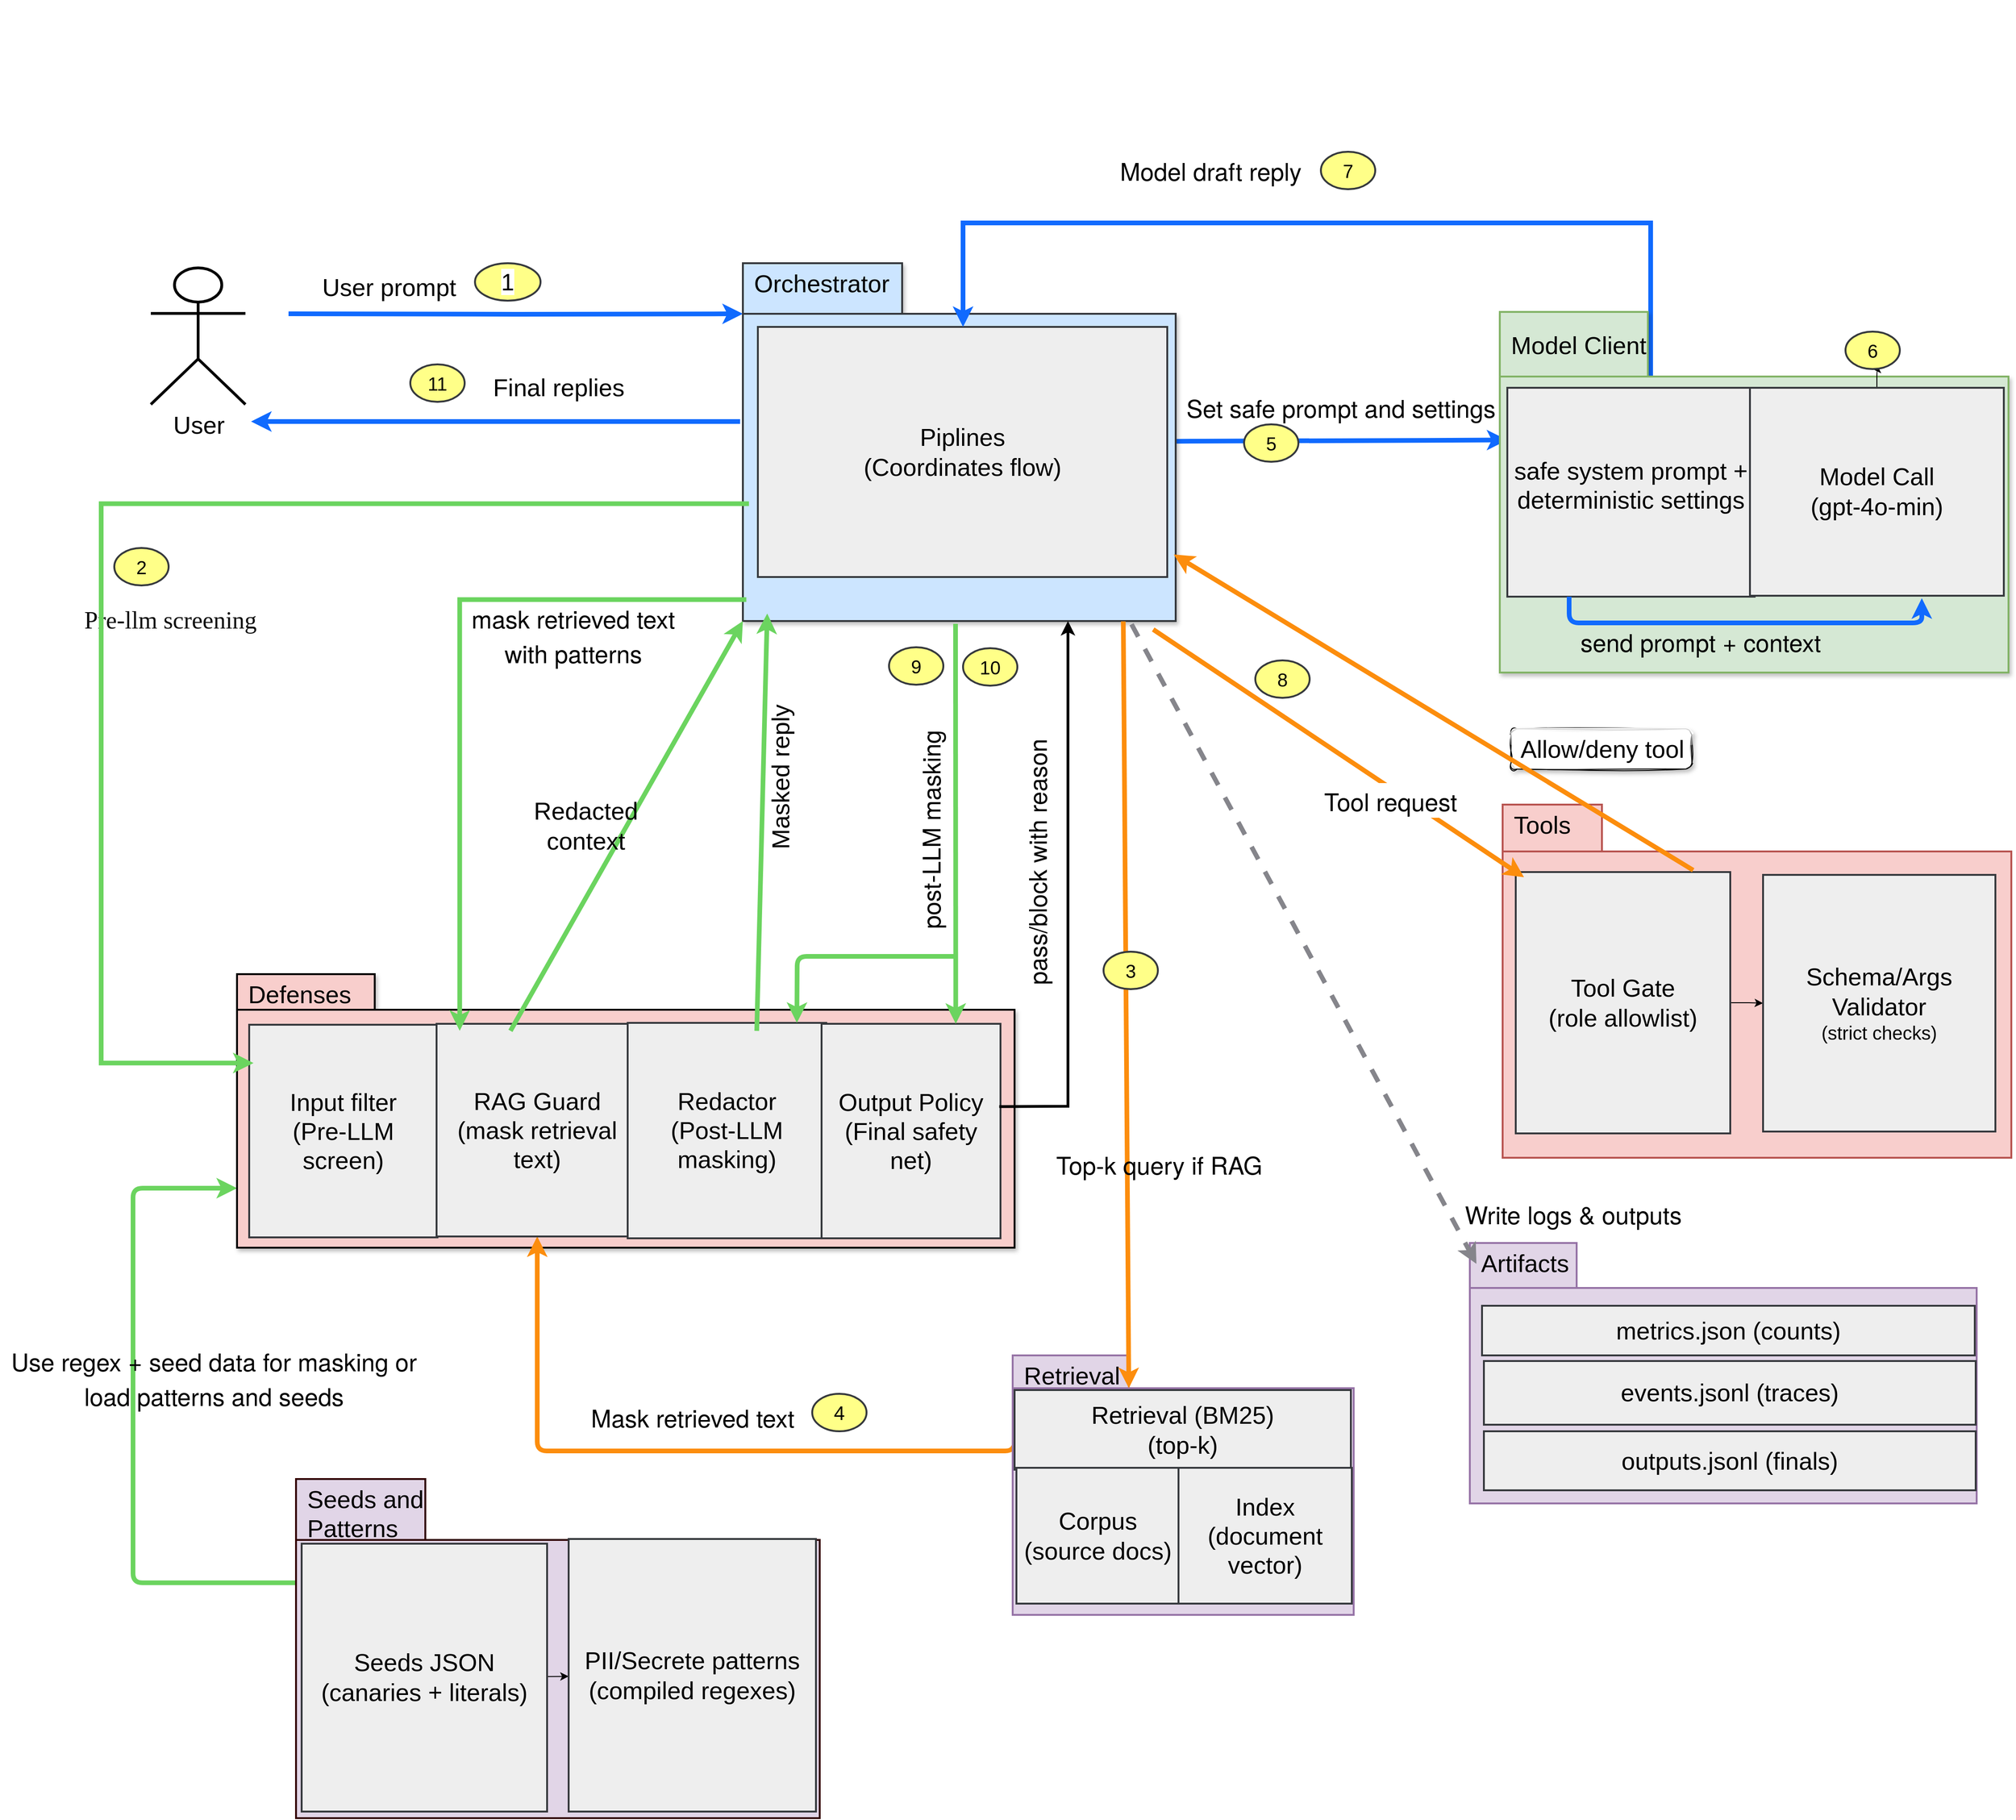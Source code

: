 <mxfile scale="3" border="2x" version="28.2.7" pages="3">
  <diagram name="sys arch" id="zjqQnOuCSztBjaW5Gupn">
    <mxGraphModel dx="3940" dy="2737" grid="0" gridSize="10" guides="0" tooltips="1" connect="1" arrows="1" fold="1" page="0" pageScale="1" pageWidth="827" pageHeight="1169" background="none" math="0" shadow="0">
      <root>
        <mxCell id="0" />
        <mxCell id="1" parent="0" />
        <mxCell id="C06JuWGnBDKi3F4h0PHM-63" value="" style="edgeStyle=elbowEdgeStyle;rounded=1;orthogonalLoop=1;jettySize=auto;html=1;entryX=0;entryY=0;entryDx=0;entryDy=228.5;entryPerimeter=0;strokeWidth=5;exitX=0.014;exitY=0.306;exitDx=0;exitDy=0;exitPerimeter=0;strokeColor=#6BD45F;" parent="1" source="C06JuWGnBDKi3F4h0PHM-39" target="C06JuWGnBDKi3F4h0PHM-6" edge="1">
          <mxGeometry relative="1" as="geometry">
            <mxPoint x="-572" y="1014.132" as="sourcePoint" />
            <mxPoint x="-600" y="385" as="targetPoint" />
            <Array as="points">
              <mxPoint x="-717" y="672" />
            </Array>
          </mxGeometry>
        </mxCell>
        <mxCell id="C06JuWGnBDKi3F4h0PHM-6" value="&lt;font style=&quot;font-size: 26px;&quot;&gt;Defenses&lt;/font&gt;" style="shape=folder;html=1;tabWidth=147;tabHeight=38;tabPosition=left;align=left;verticalAlign=top;spacingLeft=10;whiteSpace=wrap;fillColor=light-dark(#f8cecc, #512d2b);strokeColor=light-dark(#000000, #d7817e);rounded=0;shadow=1;strokeWidth=2;" parent="1" vertex="1">
          <mxGeometry x="-606" y="328" width="830" height="292" as="geometry" />
        </mxCell>
        <mxCell id="C06JuWGnBDKi3F4h0PHM-56" value="" style="edgeStyle=orthogonalEdgeStyle;rounded=0;orthogonalLoop=1;jettySize=auto;html=1;strokeColor=light-dark(#106AFE,#BABDC0);flowAnimation=0;shadow=0;curved=0;strokeWidth=5;entryX=0;entryY=0;entryDx=0;entryDy=54;entryPerimeter=0;fillColor=#cce5ff;" parent="1" target="C06JuWGnBDKi3F4h0PHM-15" edge="1">
          <mxGeometry relative="1" as="geometry">
            <mxPoint x="-551" y="-377" as="sourcePoint" />
            <mxPoint x="-40" y="-167" as="targetPoint" />
          </mxGeometry>
        </mxCell>
        <mxCell id="C06JuWGnBDKi3F4h0PHM-11" value="&lt;sub&gt;&lt;font style=&quot;font-size: 26px;&quot;&gt;Input filter&lt;/font&gt;&lt;/sub&gt;&lt;br&gt;&lt;sub&gt;&lt;font style=&quot;font-size: 26px;&quot;&gt;(Pre-LLM screen)&lt;/font&gt;&lt;/sub&gt;" style="shape=rect;html=1;whiteSpace=wrap;align=center;fillColor=#eeeeee;strokeColor=#36393d;rounded=0;strokeWidth=2;" parent="1" vertex="1">
          <mxGeometry x="-593" y="382" width="201" height="227" as="geometry" />
        </mxCell>
        <mxCell id="C06JuWGnBDKi3F4h0PHM-58" value="" style="rounded=0;orthogonalLoop=1;jettySize=auto;html=1;strokeWidth=5;strokeColor=light-dark(#106AFE,#EDEDED);" parent="1" edge="1">
          <mxGeometry relative="1" as="geometry">
            <mxPoint x="-69" y="-262" as="sourcePoint" />
            <mxPoint x="-591" y="-262" as="targetPoint" />
          </mxGeometry>
        </mxCell>
        <mxCell id="C06JuWGnBDKi3F4h0PHM-84" value="" style="rounded=0;orthogonalLoop=1;jettySize=auto;html=1;entryX=0.25;entryY=1;entryDx=0;entryDy=0;strokeWidth=5;fillColor=#1ba1e2;strokeColor=#106AFE;" parent="1" source="C06JuWGnBDKi3F4h0PHM-15" target="C06JuWGnBDKi3F4h0PHM-21" edge="1">
          <mxGeometry relative="1" as="geometry">
            <mxPoint x="581" y="46" as="targetPoint" />
          </mxGeometry>
        </mxCell>
        <mxCell id="C06JuWGnBDKi3F4h0PHM-15" value="&lt;div&gt;&lt;font style=&quot;font-size: 26px;&quot;&gt;&lt;font&gt;Orchestrator&lt;/font&gt;&lt;/font&gt;&lt;/div&gt;&lt;div&gt;&lt;font&gt;&lt;b&gt;&lt;br&gt;&lt;br&gt;&lt;/b&gt;&lt;/font&gt;&lt;/div&gt;" style="shape=folder;html=1;tabWidth=170;tabHeight=54;tabPosition=left;align=left;verticalAlign=top;spacingLeft=10;whiteSpace=wrap;fillStyle=solid;fillColor=#cce5ff;strokeColor=#36393d;rounded=0;gradientColor=none;shadow=1;strokeWidth=2;" parent="1" vertex="1">
          <mxGeometry x="-66" y="-431" width="462" height="382" as="geometry" />
        </mxCell>
        <mxCell id="C06JuWGnBDKi3F4h0PHM-19" value="&lt;div&gt;&lt;font style=&quot;font-size: 26px;&quot;&gt;Piplines&lt;/font&gt;&lt;/div&gt;&lt;div&gt;&lt;font style=&quot;font-size: 26px;&quot;&gt;(Coordinates flow)&lt;/font&gt;&lt;/div&gt;" style="shape=rect;html=1;whiteSpace=wrap;align=center;fillColor=#eeeeee;strokeColor=#36393d;rounded=0;strokeWidth=2;shadow=0;" parent="1" vertex="1">
          <mxGeometry x="-50" y="-363" width="437" height="267" as="geometry" />
        </mxCell>
        <mxCell id="C06JuWGnBDKi3F4h0PHM-86" value="" style="edgeStyle=orthogonalEdgeStyle;rounded=0;orthogonalLoop=1;jettySize=auto;html=1;curved=0;exitX=0.5;exitY=0;exitDx=0;exitDy=0;strokeWidth=5;strokeColor=#106AFE;" parent="1" target="C06JuWGnBDKi3F4h0PHM-19" edge="1">
          <mxGeometry relative="1" as="geometry">
            <mxPoint x="880.41" y="-8" as="sourcePoint" />
            <mxPoint x="229" y="-154" as="targetPoint" />
            <Array as="points">
              <mxPoint x="903" y="-8" />
              <mxPoint x="903" y="-474" />
              <mxPoint x="169" y="-474" />
            </Array>
          </mxGeometry>
        </mxCell>
        <mxCell id="C06JuWGnBDKi3F4h0PHM-20" value="&lt;br&gt;&lt;font style=&quot;font-size: 26px;&quot;&gt;Model Client&lt;/font&gt;&lt;br&gt;&lt;div&gt;&lt;br&gt;&lt;/div&gt;" style="shape=folder;html=1;tabWidth=158;tabHeight=69;tabPosition=left;align=left;verticalAlign=top;spacingLeft=10;whiteSpace=wrap;fillColor=#d5e8d4;strokeColor=#82b366;rounded=0;movable=1;resizable=1;rotatable=1;deletable=1;editable=1;locked=0;connectable=1;shadow=1;strokeWidth=2;" parent="1" vertex="1">
          <mxGeometry x="742" y="-379" width="543" height="385" as="geometry" />
        </mxCell>
        <mxCell id="C06JuWGnBDKi3F4h0PHM-21" value="&lt;font style=&quot;font-size: 26px;&quot;&gt;safe system prompt + deterministic settings&lt;/font&gt;&lt;div&gt;&lt;br&gt;&lt;/div&gt;" style="shape=rect;html=1;whiteSpace=wrap;align=center;fillColor=#eeeeee;strokeColor=#36393d;direction=south;rounded=0;strokeWidth=2;" parent="1" vertex="1">
          <mxGeometry x="750" y="-298" width="264" height="223" as="geometry" />
        </mxCell>
        <mxCell id="C06JuWGnBDKi3F4h0PHM-204" value="" style="edgeStyle=orthogonalEdgeStyle;orthogonalLoop=1;jettySize=auto;html=1;" parent="1" source="C06JuWGnBDKi3F4h0PHM-22" target="C06JuWGnBDKi3F4h0PHM-188" edge="1">
          <mxGeometry relative="1" as="geometry" />
        </mxCell>
        <mxCell id="C06JuWGnBDKi3F4h0PHM-22" value="&lt;div&gt;&lt;font style=&quot;font-size: 26px;&quot;&gt;Model Call&lt;/font&gt;&lt;/div&gt;&lt;div&gt;&lt;font style=&quot;font-size: 26px;&quot;&gt;(gpt-4o-min)&lt;/font&gt;&lt;/div&gt;" style="shape=rect;html=1;whiteSpace=wrap;align=center;fillColor=#eeeeee;strokeColor=#36393d;rounded=0;strokeWidth=2;" parent="1" vertex="1">
          <mxGeometry x="1009" y="-298" width="271" height="222" as="geometry" />
        </mxCell>
        <mxCell id="C06JuWGnBDKi3F4h0PHM-23" value="&lt;font style=&quot;font-size: 26px;&quot;&gt;Artifacts&lt;/font&gt;" style="shape=folder;html=1;tabWidth=114;tabHeight=48;tabPosition=left;align=left;verticalAlign=top;spacingLeft=10;whiteSpace=wrap;fillColor=#e1d5e7;strokeColor=#9673a6;rounded=0;strokeWidth=2;" parent="1" vertex="1">
          <mxGeometry x="710" y="615" width="541" height="278" as="geometry" />
        </mxCell>
        <mxCell id="C06JuWGnBDKi3F4h0PHM-25" value="&lt;div&gt;&lt;font style=&quot;font-size: 26px;&quot;&gt;metrics.json (counts)&lt;/font&gt;&lt;/div&gt;" style="shape=rect;html=1;whiteSpace=wrap;align=center;fillColor=#eeeeee;strokeColor=#36393d;rounded=0;strokeWidth=2;" parent="1" vertex="1">
          <mxGeometry x="723" y="682" width="526" height="53" as="geometry" />
        </mxCell>
        <mxCell id="C06JuWGnBDKi3F4h0PHM-26" value="&lt;div&gt;&lt;font style=&quot;font-size: 26px;&quot;&gt;events.jsonl (traces)&lt;/font&gt;&lt;/div&gt;" style="shape=rect;html=1;whiteSpace=wrap;align=center;fillColor=#eeeeee;strokeColor=#36393d;rounded=0;strokeWidth=2;" parent="1" vertex="1">
          <mxGeometry x="725" y="741" width="525" height="68" as="geometry" />
        </mxCell>
        <mxCell id="C06JuWGnBDKi3F4h0PHM-28" value="&lt;font style=&quot;font-size: 26px;&quot;&gt;&lt;font&gt;Tools&lt;/font&gt;&lt;/font&gt;&lt;div&gt;&lt;font style=&quot;font-size: 26px;&quot;&gt;&lt;br&gt;&lt;/font&gt;&lt;/div&gt;" style="shape=folder;html=1;tabWidth=106;tabHeight=50;tabPosition=left;align=left;verticalAlign=top;spacingLeft=10;whiteSpace=wrap;fillColor=#f8cecc;strokeColor=#b85450;rounded=0;strokeWidth=2;" parent="1" vertex="1">
          <mxGeometry x="745" y="147" width="543" height="377" as="geometry" />
        </mxCell>
        <mxCell id="C06JuWGnBDKi3F4h0PHM-97" value="" style="edgeStyle=orthogonalEdgeStyle;rounded=0;orthogonalLoop=1;jettySize=auto;html=1;" parent="1" source="C06JuWGnBDKi3F4h0PHM-29" target="C06JuWGnBDKi3F4h0PHM-30" edge="1">
          <mxGeometry relative="1" as="geometry" />
        </mxCell>
        <mxCell id="C06JuWGnBDKi3F4h0PHM-29" value="&lt;font style=&quot;font-size: 26px;&quot;&gt;Tool Gate&lt;br&gt;(role allowlist)&lt;/font&gt;" style="shape=rect;html=1;whiteSpace=wrap;align=center;fillColor=#eeeeee;strokeColor=#36393d;direction=south;rounded=0;strokeWidth=2;" parent="1" vertex="1">
          <mxGeometry x="759" y="219" width="229" height="279" as="geometry" />
        </mxCell>
        <mxCell id="C06JuWGnBDKi3F4h0PHM-30" value="&lt;div&gt;&lt;font style=&quot;font-size: 26px;&quot;&gt;Schema/Args Validator&lt;/font&gt;&lt;/div&gt;&lt;div&gt;&lt;font style=&quot;font-size: 20px;&quot;&gt;(strict checks)&lt;/font&gt;&lt;/div&gt;" style="shape=rect;html=1;whiteSpace=wrap;align=center;fillColor=#eeeeee;strokeColor=#36393d;rounded=0;strokeWidth=2;" parent="1" vertex="1">
          <mxGeometry x="1023" y="222" width="248" height="274" as="geometry" />
        </mxCell>
        <mxCell id="C06JuWGnBDKi3F4h0PHM-184" value="" style="edgeStyle=orthogonalEdgeStyle;orthogonalLoop=1;jettySize=auto;html=1;strokeWidth=5;exitX=0;exitY=0.25;exitDx=0;exitDy=0;entryX=0.5;entryY=1;entryDx=0;entryDy=0;strokeColor=#FC8D0D;" parent="1" source="C06JuWGnBDKi3F4h0PHM-36" target="C06JuWGnBDKi3F4h0PHM-44" edge="1">
          <mxGeometry relative="1" as="geometry">
            <mxPoint x="258" y="610" as="sourcePoint" />
            <mxPoint x="-182" y="547" as="targetPoint" />
            <Array as="points">
              <mxPoint x="224" y="837" />
              <mxPoint x="-285" y="837" />
            </Array>
          </mxGeometry>
        </mxCell>
        <mxCell id="C06JuWGnBDKi3F4h0PHM-34" value="&lt;font style=&quot;font-size: 26px;&quot;&gt;Retrieval&lt;/font&gt;" style="shape=folder;html=1;tabWidth=124;tabHeight=35;tabPosition=left;align=left;verticalAlign=top;spacingLeft=10;whiteSpace=wrap;fillColor=#e1d5e7;strokeColor=#9673a6;rounded=0;movable=1;resizable=1;rotatable=1;deletable=1;editable=1;locked=0;connectable=1;strokeWidth=2;" parent="1" vertex="1">
          <mxGeometry x="222" y="735" width="364" height="277" as="geometry" />
        </mxCell>
        <mxCell id="C06JuWGnBDKi3F4h0PHM-36" value="&lt;div&gt;&lt;font style=&quot;font-size: 26px;&quot;&gt;Retrieval (BM25)&lt;/font&gt;&lt;/div&gt;&lt;div&gt;&lt;font style=&quot;font-size: 26px;&quot;&gt;(top-k)&lt;/font&gt;&lt;/div&gt;" style="shape=rect;html=1;whiteSpace=wrap;align=center;fillColor=#eeeeee;strokeColor=#36393d;rounded=0;movable=1;resizable=1;rotatable=1;deletable=1;editable=1;locked=0;connectable=1;strokeWidth=2;" parent="1" vertex="1">
          <mxGeometry x="224" y="772" width="359" height="85" as="geometry" />
        </mxCell>
        <mxCell id="C06JuWGnBDKi3F4h0PHM-37" value="&lt;div&gt;&lt;font style=&quot;font-size: 26px;&quot;&gt;Corpus&lt;/font&gt;&lt;/div&gt;&lt;div&gt;&lt;font style=&quot;font-size: 26px;&quot;&gt;(source docs)&lt;/font&gt;&lt;/div&gt;" style="shape=rect;html=1;whiteSpace=wrap;align=center;fillColor=#eeeeee;strokeColor=#36393d;rounded=0;movable=1;resizable=1;rotatable=1;deletable=1;editable=1;locked=0;connectable=1;strokeWidth=2;" parent="1" vertex="1">
          <mxGeometry x="226" y="855" width="174" height="145" as="geometry" />
        </mxCell>
        <mxCell id="C06JuWGnBDKi3F4h0PHM-38" value="&lt;div&gt;&lt;font style=&quot;font-size: 26px;&quot;&gt;Index&lt;/font&gt;&lt;/div&gt;&lt;div&gt;&lt;font style=&quot;font-size: 26px;&quot;&gt;(document vector)&lt;/font&gt;&lt;/div&gt;" style="shape=rect;html=1;whiteSpace=wrap;align=center;fillColor=#eeeeee;strokeColor=#36393d;rounded=0;movable=1;resizable=1;rotatable=1;deletable=1;editable=1;locked=0;connectable=1;strokeWidth=2;" parent="1" vertex="1">
          <mxGeometry x="399" y="855" width="185" height="145" as="geometry" />
        </mxCell>
        <mxCell id="C06JuWGnBDKi3F4h0PHM-39" value="&lt;div&gt;&lt;font style=&quot;font-size: 26px;&quot;&gt;Seeds and&amp;nbsp;&lt;/font&gt;&lt;/div&gt;&lt;div&gt;&lt;font style=&quot;font-size: 26px;&quot;&gt;Patterns&lt;/font&gt;&lt;/div&gt;" style="shape=folder;html=1;tabWidth=138;tabHeight=65;tabPosition=left;align=left;verticalAlign=top;spacingLeft=10;whiteSpace=wrap;fillColor=#e1d5e7;strokeColor=#330000;gradientDirection=radial;rounded=0;strokeWidth=2;" parent="1" vertex="1">
          <mxGeometry x="-543" y="867" width="559" height="362" as="geometry" />
        </mxCell>
        <mxCell id="C06JuWGnBDKi3F4h0PHM-98" value="" style="rounded=0;orthogonalLoop=1;jettySize=auto;html=1;" parent="1" source="C06JuWGnBDKi3F4h0PHM-40" target="C06JuWGnBDKi3F4h0PHM-41" edge="1">
          <mxGeometry relative="1" as="geometry" />
        </mxCell>
        <mxCell id="C06JuWGnBDKi3F4h0PHM-40" value="&lt;div&gt;&lt;font style=&quot;font-size: 26px;&quot;&gt;Seeds JSON&lt;/font&gt;&lt;/div&gt;&lt;div&gt;&lt;font style=&quot;font-size: 26px;&quot;&gt;(canaries + literals)&lt;/font&gt;&lt;/div&gt;" style="shape=rect;html=1;whiteSpace=wrap;align=center;fillColor=#eeeeee;strokeColor=#36393d;rounded=0;strokeWidth=2;" parent="1" vertex="1">
          <mxGeometry x="-537" y="936" width="262" height="286" as="geometry" />
        </mxCell>
        <mxCell id="C06JuWGnBDKi3F4h0PHM-41" value="&lt;div&gt;&lt;font style=&quot;font-size: 26px;&quot;&gt;PII/Secrete patterns&lt;/font&gt;&lt;/div&gt;&lt;div&gt;&lt;font style=&quot;font-size: 26px;&quot;&gt;(compiled regexes)&lt;/font&gt;&lt;/div&gt;" style="shape=rect;html=1;whiteSpace=wrap;align=center;fillColor=#eeeeee;strokeColor=#36393d;rounded=0;strokeWidth=2;" parent="1" vertex="1">
          <mxGeometry x="-252" y="931" width="264" height="291" as="geometry" />
        </mxCell>
        <mxCell id="C06JuWGnBDKi3F4h0PHM-42" value="&lt;div&gt;&lt;font style=&quot;font-size: 26px;&quot;&gt;outputs.jsonl (finals)&lt;/font&gt;&lt;/div&gt;" style="shape=rect;html=1;whiteSpace=wrap;align=center;fillColor=#eeeeee;strokeColor=#36393d;rounded=0;strokeWidth=2;" parent="1" vertex="1">
          <mxGeometry x="725" y="816" width="525" height="63" as="geometry" />
        </mxCell>
        <mxCell id="C06JuWGnBDKi3F4h0PHM-44" value="&lt;div&gt;&lt;font style=&quot;font-size: 26px;&quot;&gt;RAG Guard&lt;/font&gt;&lt;/div&gt;&lt;font style=&quot;font-size: 26px;&quot;&gt;(mask retrieval text)&lt;/font&gt;" style="shape=rect;html=1;whiteSpace=wrap;align=center;fillColor=#eeeeee;strokeColor=#36393d;rounded=0;strokeWidth=2;" parent="1" vertex="1">
          <mxGeometry x="-393" y="381" width="215" height="227" as="geometry" />
        </mxCell>
        <mxCell id="C06JuWGnBDKi3F4h0PHM-45" value="&lt;div&gt;&lt;font style=&quot;font-size: 26px;&quot;&gt;Redactor&lt;/font&gt;&lt;/div&gt;&lt;font style=&quot;font-size: 26px;&quot;&gt;(Post-LLM masking)&lt;/font&gt;" style="shape=rect;html=1;whiteSpace=wrap;align=center;fillColor=#eeeeee;strokeColor=#36393d;rounded=0;strokeWidth=2;" parent="1" vertex="1">
          <mxGeometry x="-189" y="380" width="212" height="230" as="geometry" />
        </mxCell>
        <mxCell id="C06JuWGnBDKi3F4h0PHM-46" value="&lt;div&gt;&lt;font style=&quot;font-size: 26px;&quot;&gt;Output Policy&lt;/font&gt;&lt;/div&gt;&lt;div&gt;&lt;font style=&quot;font-size: 26px;&quot;&gt;(Final safety net)&lt;/font&gt;&lt;/div&gt;" style="shape=rect;html=1;whiteSpace=wrap;align=center;fillColor=#eeeeee;strokeColor=#36393d;rounded=0;strokeWidth=2;" parent="1" vertex="1">
          <mxGeometry x="18" y="381" width="191" height="229" as="geometry" />
        </mxCell>
        <mxCell id="C06JuWGnBDKi3F4h0PHM-66" value="" style="rounded=0;orthogonalLoop=1;jettySize=auto;html=1;elbow=vertical;strokeWidth=5;exitX=0.879;exitY=1.001;exitDx=0;exitDy=0;exitPerimeter=0;entryX=0;entryY=0;entryDx=124;entryDy=35;entryPerimeter=0;strokeColor=#FC8D0D;" parent="1" source="C06JuWGnBDKi3F4h0PHM-15" target="C06JuWGnBDKi3F4h0PHM-34" edge="1">
          <mxGeometry relative="1" as="geometry">
            <mxPoint x="286" y="106.41" as="sourcePoint" />
            <mxPoint x="382.416" y="599.002" as="targetPoint" />
          </mxGeometry>
        </mxCell>
        <mxCell id="C06JuWGnBDKi3F4h0PHM-77" value="" style="rounded=0;orthogonalLoop=1;jettySize=auto;html=1;sourcePerimeterSpacing=4;strokeWidth=5;strokeColor=#6BD45F;elbow=vertical;entryX=0.75;entryY=0;entryDx=0;entryDy=0;" parent="1" target="C06JuWGnBDKi3F4h0PHM-46" edge="1">
          <mxGeometry relative="1" as="geometry">
            <mxPoint x="161" y="-46" as="sourcePoint" />
            <mxPoint x="149.85" y="384" as="targetPoint" />
          </mxGeometry>
        </mxCell>
        <mxCell id="C06JuWGnBDKi3F4h0PHM-78" value="" style="rounded=0;orthogonalLoop=1;jettySize=auto;html=1;exitX=0.993;exitY=0.386;exitDx=0;exitDy=0;exitPerimeter=0;strokeWidth=3;elbow=vertical;" parent="1" source="C06JuWGnBDKi3F4h0PHM-46" edge="1">
          <mxGeometry relative="1" as="geometry">
            <mxPoint x="233" y="280" as="sourcePoint" />
            <mxPoint x="281" y="-49" as="targetPoint" />
            <Array as="points">
              <mxPoint x="281" y="469" />
            </Array>
          </mxGeometry>
        </mxCell>
        <mxCell id="C06JuWGnBDKi3F4h0PHM-89" value="" style="rounded=0;orthogonalLoop=1;jettySize=auto;html=1;entryX=0;entryY=1;entryDx=0;entryDy=0;strokeWidth=5;exitX=0.929;exitY=1.009;exitDx=0;exitDy=0;exitPerimeter=0;strokeColor=light-dark(#FC8D0D,#EDEDED);" parent="1" edge="1">
          <mxGeometry relative="1" as="geometry">
            <mxPoint x="371.998" y="-40.002" as="sourcePoint" />
            <mxPoint x="767.8" y="224.56" as="targetPoint" />
          </mxGeometry>
        </mxCell>
        <mxCell id="C06JuWGnBDKi3F4h0PHM-92" value="" style="rounded=0;orthogonalLoop=1;jettySize=auto;html=1;entryX=0.013;entryY=0.08;entryDx=0;entryDy=0;entryPerimeter=0;elbow=vertical;strokeWidth=5;exitX=0.898;exitY=1.009;exitDx=0;exitDy=0;exitPerimeter=0;dashed=1;strokeColor=light-dark(#85858b, #572b2b);endFillColor=#666666;" parent="1" source="C06JuWGnBDKi3F4h0PHM-15" target="C06JuWGnBDKi3F4h0PHM-23" edge="1">
          <mxGeometry relative="1" as="geometry">
            <mxPoint x="338" y="110" as="sourcePoint" />
            <mxPoint x="394.416" y="610.592" as="targetPoint" />
          </mxGeometry>
        </mxCell>
        <mxCell id="C06JuWGnBDKi3F4h0PHM-106" value="&lt;font style=&quot;font-size: 26px;&quot;&gt;User prompt&lt;/font&gt;" style="text;html=1;align=center;verticalAlign=middle;resizable=0;points=[];autosize=1;strokeColor=none;fillColor=none;" parent="1" vertex="1">
          <mxGeometry x="-525" y="-427" width="161" height="43" as="geometry" />
        </mxCell>
        <mxCell id="C06JuWGnBDKi3F4h0PHM-107" value="&lt;font style=&quot;font-size: 26px;&quot;&gt;Final replies&lt;/font&gt;" style="text;html=1;align=center;verticalAlign=middle;resizable=0;points=[];autosize=1;strokeColor=none;fillColor=none;" parent="1" vertex="1">
          <mxGeometry x="-342" y="-320" width="158" height="43" as="geometry" />
        </mxCell>
        <mxCell id="C06JuWGnBDKi3F4h0PHM-110" value="&lt;blockquote&gt;&lt;div align=&quot;justify&quot;&gt;&lt;blockquote style=&quot;margin: 0px 0px 0px 15px; font: 14px &amp;quot;.AppleSystemUIFont&amp;quot;; color: rgb(14, 14, 14);&quot;&gt;&lt;font style=&quot;font-size: 26px;&quot;&gt;Pre-llm screening&lt;/font&gt;&lt;/blockquote&gt;&lt;/div&gt;&lt;/blockquote&gt;" style="text;html=1;align=center;verticalAlign=middle;resizable=0;points=[];autosize=1;strokeColor=none;fillColor=none;rotation=0;" parent="1" vertex="1">
          <mxGeometry x="-834" y="-84" width="297" height="67" as="geometry" />
        </mxCell>
        <mxCell id="C06JuWGnBDKi3F4h0PHM-120" value="&lt;font style=&quot;font-size: 20px;&quot;&gt;&lt;br&gt;&lt;br&gt;&lt;br&gt;&lt;br&gt;&lt;br&gt;&lt;br&gt;&lt;br&gt;&lt;br&gt;&lt;br&gt;&lt;br&gt;&lt;/font&gt;&lt;p class=&quot;p1&quot;&gt;&lt;br&gt;&lt;/p&gt;&lt;font style=&quot;font-size: 20px;&quot;&gt;&lt;br&gt;&lt;br&gt;&lt;br&gt;&lt;/font&gt;" style="text;html=1;align=center;verticalAlign=middle;whiteSpace=wrap;rounded=0;rotation=270;" parent="1" vertex="1">
          <mxGeometry x="84" y="207" width="152" height="30" as="geometry" />
        </mxCell>
        <mxCell id="C06JuWGnBDKi3F4h0PHM-128" value="&lt;br&gt;&lt;br&gt;&lt;br&gt;&lt;br&gt;&lt;br&gt;&lt;br&gt;&lt;br&gt;&lt;br&gt;&lt;br&gt;&lt;br&gt;&lt;br&gt;&lt;p class=&quot;p1&quot;&gt;&lt;font style=&quot;font-size: 26px;&quot;&gt;Set safe prompt and settings&lt;/font&gt;&lt;/p&gt;&lt;br&gt;&lt;br&gt;&lt;br&gt;&lt;style type=&quot;text/css&quot;&gt;p.p1 {margin: 0.0px 0.0px 0.0px 0.0px; font: 14.0px &#39;Helvetica Neue&#39;; color: #000000}&lt;/style&gt;" style="text;html=1;align=center;verticalAlign=middle;resizable=0;points=[];autosize=1;strokeColor=none;fillColor=none;rotation=0;" parent="1" vertex="1">
          <mxGeometry x="395" y="-459" width="354" height="245" as="geometry" />
        </mxCell>
        <mxCell id="C06JuWGnBDKi3F4h0PHM-132" value="&lt;br&gt;&lt;br&gt;&lt;br&gt;&lt;br&gt;&lt;br&gt;&lt;br&gt;&lt;br&gt;&lt;br&gt;&lt;br&gt;&lt;br&gt;&lt;br&gt;&lt;p class=&quot;p1&quot;&gt;&lt;font style=&quot;font-size: 26px; background-color: light-dark(#ffffff, var(--ge-dark-color, #121212));&quot;&gt;Model draft reply&lt;/font&gt;&lt;/p&gt;&lt;br&gt;&lt;br&gt;&lt;br&gt;&lt;style type=&quot;text/css&quot;&gt;p.p1 {margin: 0.0px 0.0px 0.0px 0.0px; font: 14.0px &#39;Helvetica Neue&#39;; color: #000000}&lt;/style&gt;" style="text;html=1;align=center;verticalAlign=middle;resizable=0;points=[];autosize=1;strokeColor=none;fillColor=none;" parent="1" vertex="1">
          <mxGeometry x="325" y="-712" width="215" height="245" as="geometry" />
        </mxCell>
        <mxCell id="C06JuWGnBDKi3F4h0PHM-137" value="&lt;p class=&quot;p1&quot;&gt;&lt;font style=&quot;font-size: 26px;&quot;&gt;mask retrieved text with patterns&lt;/font&gt;&lt;/p&gt;" style="text;html=1;align=center;verticalAlign=middle;whiteSpace=wrap;rounded=0;" parent="1" vertex="1">
          <mxGeometry x="-364" y="-89" width="234" height="108" as="geometry" />
        </mxCell>
        <mxCell id="C06JuWGnBDKi3F4h0PHM-139" value="&lt;br&gt;&lt;br&gt;&lt;br&gt;&lt;br&gt;&lt;br&gt;&lt;br&gt;&lt;br&gt;&lt;br&gt;&lt;br&gt;&lt;br&gt;&lt;br&gt;&lt;p class=&quot;p1&quot;&gt;&lt;br&gt;&lt;/p&gt;&lt;p&gt;&lt;/p&gt;&lt;br&gt;&lt;br&gt;&lt;div&gt;&lt;br&gt;&lt;br&gt;&lt;/div&gt;" style="text;html=1;align=center;verticalAlign=middle;resizable=0;points=[];autosize=1;strokeColor=none;fillColor=none;" parent="1" vertex="1">
          <mxGeometry x="-805" y="-64" width="18" height="257" as="geometry" />
        </mxCell>
        <mxCell id="C06JuWGnBDKi3F4h0PHM-150" value="&lt;br&gt;&lt;br&gt;&lt;br&gt;&lt;br&gt;&lt;br&gt;&lt;br&gt;&lt;br&gt;&lt;br&gt;&lt;br&gt;&lt;br&gt;&lt;br&gt;&lt;p class=&quot;p1&quot;&gt;&lt;br&gt;&lt;/p&gt;&lt;br&gt;&lt;br&gt;&lt;br&gt;&lt;style type=&quot;text/css&quot;&gt;p.p1 {margin: 0.0px 0.0px 0.0px 0.0px; font: 14.0px &#39;Helvetica Neue&#39;; color: #000000}&lt;/style&gt;" style="text;html=1;align=center;verticalAlign=middle;resizable=0;points=[];autosize=1;strokeColor=none;fillColor=none;" parent="1" vertex="1">
          <mxGeometry x="-836" y="-129" width="18" height="231" as="geometry" />
        </mxCell>
        <mxCell id="C06JuWGnBDKi3F4h0PHM-152" value="&lt;div style=&quot;line-height: 130%;&quot;&gt;&lt;font style=&quot;font-size: 25px; line-height: 130%; background-color: rgb(255, 255, 255);&quot;&gt;1&lt;/font&gt;&lt;/div&gt;" style="ellipse;whiteSpace=wrap;html=1;strokeWidth=2;perimeterSpacing=0;fillColor=#ffff88;strokeColor=#36393d;" parent="1" vertex="1">
          <mxGeometry x="-352" y="-431" width="70" height="40" as="geometry" />
        </mxCell>
        <mxCell id="C06JuWGnBDKi3F4h0PHM-154" value="&lt;font style=&quot;font-size: 20px;&quot;&gt;11&lt;/font&gt;" style="ellipse;whiteSpace=wrap;html=1;strokeWidth=2;perimeterSpacing=0;fillColor=#ffff88;strokeColor=#36393d;" parent="1" vertex="1">
          <mxGeometry x="-421" y="-323" width="58" height="40" as="geometry" />
        </mxCell>
        <mxCell id="C06JuWGnBDKi3F4h0PHM-158" value="&lt;p class=&quot;p1&quot;&gt;&lt;font style=&quot;font-size: 26px;&quot;&gt;Use regex + seed data for masking or&lt;/font&gt;&lt;/p&gt;&lt;p class=&quot;p1&quot;&gt;&lt;font style=&quot;font-size: 26px;&quot;&gt;load patterns and seeds&lt;/font&gt;&lt;/p&gt;" style="text;html=1;align=center;verticalAlign=middle;resizable=0;points=[];autosize=1;strokeColor=none;fillColor=none;" parent="1" vertex="1">
          <mxGeometry x="-859" y="720" width="455" height="75" as="geometry" />
        </mxCell>
        <mxCell id="C06JuWGnBDKi3F4h0PHM-159" value="&lt;p class=&quot;p1&quot;&gt;&lt;font style=&quot;font-size: 26px;&quot;&gt;pass/block with reason&lt;/font&gt;&lt;/p&gt;" style="text;html=1;align=center;verticalAlign=middle;resizable=0;points=[];autosize=1;strokeColor=none;fillColor=none;rotation=270;" parent="1" vertex="1">
          <mxGeometry x="103" y="187" width="287" height="44" as="geometry" />
        </mxCell>
        <mxCell id="C06JuWGnBDKi3F4h0PHM-160" value="&lt;p class=&quot;p1&quot;&gt;&lt;font style=&quot;font-size: 26px;&quot;&gt;post-LLM masking&lt;/font&gt;&lt;/p&gt;" style="text;html=1;align=center;verticalAlign=middle;resizable=0;points=[];autosize=1;strokeColor=none;fillColor=none;rotation=270;strokeWidth=3;" parent="1" vertex="1">
          <mxGeometry x="15" y="152" width="236" height="44" as="geometry" />
        </mxCell>
        <mxCell id="C06JuWGnBDKi3F4h0PHM-161" value="&lt;p class=&quot;p1&quot;&gt;&lt;font style=&quot;font-size: 26px;&quot;&gt;Top-k query if RAG&lt;/font&gt;&lt;/p&gt;" style="text;html=1;align=center;verticalAlign=middle;resizable=0;points=[];autosize=1;strokeColor=none;fillColor=none;" parent="1" vertex="1">
          <mxGeometry x="258" y="508" width="239" height="44" as="geometry" />
        </mxCell>
        <mxCell id="C06JuWGnBDKi3F4h0PHM-168" value="" style="rounded=0;orthogonalLoop=1;jettySize=auto;html=1;endSize=6;startSize=11;sourcePerimeterSpacing=3;strokeWidth=5;entryX=0.023;entryY=0.18;entryDx=0;entryDy=0;entryPerimeter=0;edgeStyle=orthogonalEdgeStyle;exitX=0.014;exitY=0.672;exitDx=0;exitDy=0;exitPerimeter=0;fillColor=#008a00;strokeColor=light-dark(#6BD45F,#33FF33);shadow=0;flowAnimation=0;" parent="1" source="C06JuWGnBDKi3F4h0PHM-15" target="C06JuWGnBDKi3F4h0PHM-11" edge="1">
          <mxGeometry relative="1" as="geometry">
            <mxPoint x="-63" y="-83" as="sourcePoint" />
            <mxPoint x="-631.14" y="429.14" as="targetPoint" />
            <Array as="points">
              <mxPoint x="-751" y="-174" />
              <mxPoint x="-751" y="423" />
            </Array>
          </mxGeometry>
        </mxCell>
        <mxCell id="C06JuWGnBDKi3F4h0PHM-167" value="&lt;font style=&quot;font-size: 20px;&quot;&gt;2&lt;/font&gt;" style="ellipse;whiteSpace=wrap;html=1;strokeWidth=2;perimeterSpacing=0;fillColor=#ffff88;strokeColor=#36393d;" parent="1" vertex="1">
          <mxGeometry x="-737" y="-127" width="58" height="40" as="geometry" />
        </mxCell>
        <mxCell id="C06JuWGnBDKi3F4h0PHM-170" value="" style="edgeStyle=orthogonalEdgeStyle;rounded=0;orthogonalLoop=1;jettySize=auto;html=1;elbow=vertical;strokeWidth=5;exitX=0.008;exitY=0.94;exitDx=0;exitDy=0;exitPerimeter=0;entryX=0.115;entryY=0.033;entryDx=0;entryDy=0;entryPerimeter=0;strokeColor=#6BD45F;" parent="1" source="C06JuWGnBDKi3F4h0PHM-15" target="C06JuWGnBDKi3F4h0PHM-44" edge="1">
          <mxGeometry relative="1" as="geometry">
            <mxPoint x="-66" y="32" as="sourcePoint" />
            <mxPoint x="-232" y="382" as="targetPoint" />
            <Array as="points">
              <mxPoint x="-368" y="-72" />
            </Array>
          </mxGeometry>
        </mxCell>
        <mxCell id="C06JuWGnBDKi3F4h0PHM-175" value="&lt;font style=&quot;font-size: 20px;&quot;&gt;5&lt;/font&gt;" style="ellipse;whiteSpace=wrap;html=1;strokeWidth=2;perimeterSpacing=0;fillColor=#ffff88;strokeColor=#36393d;" parent="1" vertex="1">
          <mxGeometry x="469" y="-259" width="58" height="40" as="geometry" />
        </mxCell>
        <mxCell id="C06JuWGnBDKi3F4h0PHM-178" value="&lt;font style=&quot;font-size: 20px;&quot;&gt;3&lt;/font&gt;" style="ellipse;whiteSpace=wrap;html=1;strokeWidth=2;perimeterSpacing=0;fillColor=#ffff88;strokeColor=#36393d;" parent="1" vertex="1">
          <mxGeometry x="319" y="304" width="58" height="40" as="geometry" />
        </mxCell>
        <mxCell id="C06JuWGnBDKi3F4h0PHM-180" value="&lt;font style=&quot;font-size: 20px;&quot;&gt;7&lt;/font&gt;" style="ellipse;whiteSpace=wrap;html=1;strokeWidth=2;perimeterSpacing=0;fillColor=#ffff88;strokeColor=#36393d;" parent="1" vertex="1">
          <mxGeometry x="551" y="-550" width="58" height="40" as="geometry" />
        </mxCell>
        <mxCell id="C06JuWGnBDKi3F4h0PHM-182" value="&lt;font style=&quot;font-size: 20px;&quot;&gt;8&lt;/font&gt;" style="ellipse;whiteSpace=wrap;html=1;strokeWidth=2;perimeterSpacing=0;fillColor=#ffff88;strokeColor=#36393d;" parent="1" vertex="1">
          <mxGeometry x="481" y="-7" width="58" height="40" as="geometry" />
        </mxCell>
        <mxCell id="C06JuWGnBDKi3F4h0PHM-185" value="&lt;br/&gt;&lt;p class=&quot;p1&quot;&gt;&lt;font style=&quot;font-size: 26px;&quot;&gt;Mask retrieved text&lt;/font&gt;&lt;/p&gt;&lt;div&gt;&lt;br/&gt;&lt;/div&gt;" style="text;html=1;align=center;verticalAlign=middle;resizable=0;points=[];autosize=1;strokeColor=none;fillColor=none;" parent="1" vertex="1">
          <mxGeometry x="-240" y="763" width="240" height="73" as="geometry" />
        </mxCell>
        <mxCell id="C06JuWGnBDKi3F4h0PHM-186" value="&lt;p class=&quot;p1&quot;&gt;&lt;font style=&quot;font-size: 26px;&quot;&gt;send prompt + context&lt;/font&gt;&lt;/p&gt;" style="text;html=1;align=center;verticalAlign=middle;resizable=0;points=[];autosize=1;strokeColor=none;fillColor=none;" parent="1" vertex="1">
          <mxGeometry x="814" y="-50" width="284" height="44" as="geometry" />
        </mxCell>
        <mxCell id="C06JuWGnBDKi3F4h0PHM-187" value="&lt;font style=&quot;font-size: 21px;&quot;&gt;4&lt;/font&gt;" style="ellipse;whiteSpace=wrap;html=1;strokeWidth=2;perimeterSpacing=0;fillColor=#ffff88;strokeColor=#36393d;" parent="1" vertex="1">
          <mxGeometry x="8" y="776" width="58" height="40" as="geometry" />
        </mxCell>
        <mxCell id="C06JuWGnBDKi3F4h0PHM-188" value="&lt;font style=&quot;font-size: 20px;&quot;&gt;6&lt;/font&gt;" style="ellipse;whiteSpace=wrap;html=1;strokeWidth=2;perimeterSpacing=0;fillColor=#ffff88;strokeColor=#36393d;" parent="1" vertex="1">
          <mxGeometry x="1111" y="-358" width="58" height="40" as="geometry" />
        </mxCell>
        <mxCell id="C06JuWGnBDKi3F4h0PHM-197" value="&lt;font style=&quot;font-size: 20px;&quot;&gt;9&lt;/font&gt;" style="ellipse;whiteSpace=wrap;html=1;strokeWidth=2;perimeterSpacing=0;fillColor=#ffff88;strokeColor=#36393d;" parent="1" vertex="1">
          <mxGeometry x="90" y="-21" width="58" height="40" as="geometry" />
        </mxCell>
        <mxCell id="C06JuWGnBDKi3F4h0PHM-198" value="&lt;p class=&quot;p1&quot;&gt;&lt;font style=&quot;font-size: 26px;&quot;&gt;Write logs &amp;amp; outputs&lt;/font&gt;&lt;/p&gt;&lt;p&gt;&lt;/p&gt;&lt;br/&gt;&lt;br/&gt;&lt;div&gt;&lt;br/&gt;&lt;/div&gt;" style="text;html=1;align=center;verticalAlign=middle;resizable=0;points=[];autosize=1;strokeColor=none;fillColor=none;" parent="1" vertex="1">
          <mxGeometry x="693" y="561" width="253" height="99" as="geometry" />
        </mxCell>
        <mxCell id="C06JuWGnBDKi3F4h0PHM-205" value="&lt;p style=&quot;line-height: 120%;&quot; class=&quot;p1&quot;&gt;&lt;font style=&quot;font-size: 26px; background-color: light-dark(#ffffff, var(--ge-dark-color, #121212)); line-height: 120%;&quot;&gt;Tool request&lt;/font&gt;&lt;/p&gt;" style="text;html=1;align=center;verticalAlign=middle;resizable=0;points=[];autosize=1;" parent="1" vertex="1">
          <mxGeometry x="545" y="120" width="160" height="43" as="geometry" />
        </mxCell>
        <mxCell id="C06JuWGnBDKi3F4h0PHM-207" value="" style="endArrow=classic;html=1;entryX=0.677;entryY=1.012;entryDx=0;entryDy=0;exitX=1;exitY=0.75;exitDx=0;exitDy=0;entryPerimeter=0;edgeStyle=elbowEdgeStyle;elbow=vertical;strokeWidth=5;fillColor=#0050ef;strokeColor=#106AFE;" parent="1" source="C06JuWGnBDKi3F4h0PHM-21" target="C06JuWGnBDKi3F4h0PHM-22" edge="1">
          <mxGeometry width="50" height="50" relative="1" as="geometry">
            <mxPoint x="219" y="458" as="sourcePoint" />
            <mxPoint x="269" y="408" as="targetPoint" />
            <Array as="points">
              <mxPoint x="969" y="-47" />
            </Array>
          </mxGeometry>
        </mxCell>
        <mxCell id="C06JuWGnBDKi3F4h0PHM-7" value="&lt;font style=&quot;font-size: 26px;&quot;&gt;User&lt;/font&gt;" style="shape=umlActor;html=1;verticalLabelPosition=bottom;verticalAlign=top;align=center;rounded=0;strokeWidth=3;" parent="1" vertex="1">
          <mxGeometry x="-698" y="-426" width="101" height="145.75" as="geometry" />
        </mxCell>
        <mxCell id="ghAFWyRaaKKz3fl6l8mT-25" value="" style="rounded=0;orthogonalLoop=1;jettySize=auto;html=1;elbow=vertical;exitX=0.65;exitY=0.037;exitDx=0;exitDy=0;strokeWidth=5;exitPerimeter=0;strokeColor=#6BD45F;" parent="1" source="C06JuWGnBDKi3F4h0PHM-45" edge="1">
          <mxGeometry relative="1" as="geometry">
            <mxPoint x="-19" y="386.45" as="sourcePoint" />
            <mxPoint x="-40" y="-57" as="targetPoint" />
            <Array as="points" />
          </mxGeometry>
        </mxCell>
        <mxCell id="ghAFWyRaaKKz3fl6l8mT-35" value="" style="endArrow=classic;html=1;strokeWidth=5;entryX=0;entryY=0;entryDx=0;entryDy=382;entryPerimeter=0;exitX=0.367;exitY=0.033;exitDx=0;exitDy=0;exitPerimeter=0;strokeColor=#6BD45F;" parent="1" source="C06JuWGnBDKi3F4h0PHM-44" target="C06JuWGnBDKi3F4h0PHM-15" edge="1">
          <mxGeometry relative="1" as="geometry">
            <mxPoint x="237" y="324" as="sourcePoint" />
            <mxPoint x="1475" y="466" as="targetPoint" />
          </mxGeometry>
        </mxCell>
        <mxCell id="ghAFWyRaaKKz3fl6l8mT-38" value="&lt;font style=&quot;font-size: 26px;&quot;&gt;Redacted context&lt;/font&gt;" style="text;html=1;align=center;verticalAlign=middle;whiteSpace=wrap;rounded=0;" parent="1" vertex="1">
          <mxGeometry x="-318" y="157" width="169" height="25" as="geometry" />
        </mxCell>
        <mxCell id="C06JuWGnBDKi3F4h0PHM-157" value="&lt;font style=&quot;font-size: 26px;&quot;&gt;&lt;br&gt;&lt;br&gt;&lt;br&gt;&lt;br&gt;&lt;br&gt;&lt;br&gt;&lt;br&gt;&lt;font&gt;Masked reply&lt;/font&gt;&lt;font&gt;&lt;br&gt;&lt;br&gt;&lt;br&gt;&lt;/font&gt;&lt;font&gt;&lt;br&gt;&lt;br&gt;&lt;br&gt;&lt;/font&gt;&lt;/font&gt;" style="text;html=1;align=center;verticalAlign=middle;whiteSpace=wrap;rounded=0;rotation=270;fillColor=none;strokeColor=none;glass=0;absoluteArcSize=0;" parent="1" vertex="1">
          <mxGeometry x="-148.5" y="71.5" width="183.75" height="92.75" as="geometry" />
        </mxCell>
        <mxCell id="ghAFWyRaaKKz3fl6l8mT-50" value="" style="endArrow=classic;html=1;entryX=0.852;entryY=0;entryDx=0;entryDy=0;entryPerimeter=0;strokeWidth=5;strokeColor=#6BD45F;" parent="1" target="C06JuWGnBDKi3F4h0PHM-45" edge="1">
          <mxGeometry width="50" height="50" relative="1" as="geometry">
            <mxPoint x="160" y="309" as="sourcePoint" />
            <mxPoint x="370" y="274" as="targetPoint" />
            <Array as="points">
              <mxPoint x="-8" y="309" />
            </Array>
          </mxGeometry>
        </mxCell>
        <mxCell id="ghAFWyRaaKKz3fl6l8mT-51" value="&lt;font style=&quot;font-size: 20px;&quot;&gt;10&lt;/font&gt;" style="ellipse;whiteSpace=wrap;html=1;strokeWidth=2;perimeterSpacing=0;fillColor=#ffff88;strokeColor=#36393d;" parent="1" vertex="1">
          <mxGeometry x="169" y="-20" width="58" height="40" as="geometry" />
        </mxCell>
        <mxCell id="ghAFWyRaaKKz3fl6l8mT-55" value="&lt;font style=&quot;font-size: 26px; background-color: light-dark(#ffffff, var(--ge-dark-color, #121212));&quot;&gt;Allow/deny tool&lt;/font&gt;" style="text;html=1;align=center;verticalAlign=middle;resizable=0;points=[];autosize=1;glass=1;shadow=1;sketch=1;curveFitting=1;jiggle=2;rounded=1;fillColor=default;gradientColor=none;strokeColor=default;" parent="1" vertex="1">
          <mxGeometry x="754" y="66.0" width="193" height="43" as="geometry" />
        </mxCell>
        <mxCell id="ghAFWyRaaKKz3fl6l8mT-56" value="" style="rounded=0;orthogonalLoop=1;jettySize=auto;html=1;entryX=1.009;entryY=0.837;entryDx=0;entryDy=0;strokeWidth=5;exitX=0.024;exitY=0.146;exitDx=0;exitDy=0;exitPerimeter=0;entryPerimeter=0;fillColor=#1ba1e2;strokeColor=#FC8D0D;" parent="1" edge="1">
          <mxGeometry relative="1" as="geometry">
            <mxPoint x="948.406" y="216.966" as="sourcePoint" />
            <mxPoint x="393.998" y="-119.996" as="targetPoint" />
          </mxGeometry>
        </mxCell>
      </root>
    </mxGraphModel>
  </diagram>
  <diagram id="3L4JcCkNOx8k6KeNe4Vi" name="Page-2">
    <mxGraphModel dx="969" dy="585" grid="1" gridSize="10" guides="1" tooltips="1" connect="1" arrows="1" fold="1" page="1" pageScale="1" pageWidth="827" pageHeight="1169" math="0" shadow="0">
      <root>
        <mxCell id="0" />
        <mxCell id="1" parent="0" />
      </root>
    </mxGraphModel>
  </diagram>
  <diagram id="9Iha66zabyJz_NTyHR4a" name="Page-3">
    <mxGraphModel grid="1" page="1" gridSize="10" guides="1" tooltips="1" connect="1" arrows="1" fold="1" pageScale="1" pageWidth="827" pageHeight="1169" math="0" shadow="0">
      <root>
        <mxCell id="0" />
        <mxCell id="1" parent="0" />
      </root>
    </mxGraphModel>
  </diagram>
</mxfile>
